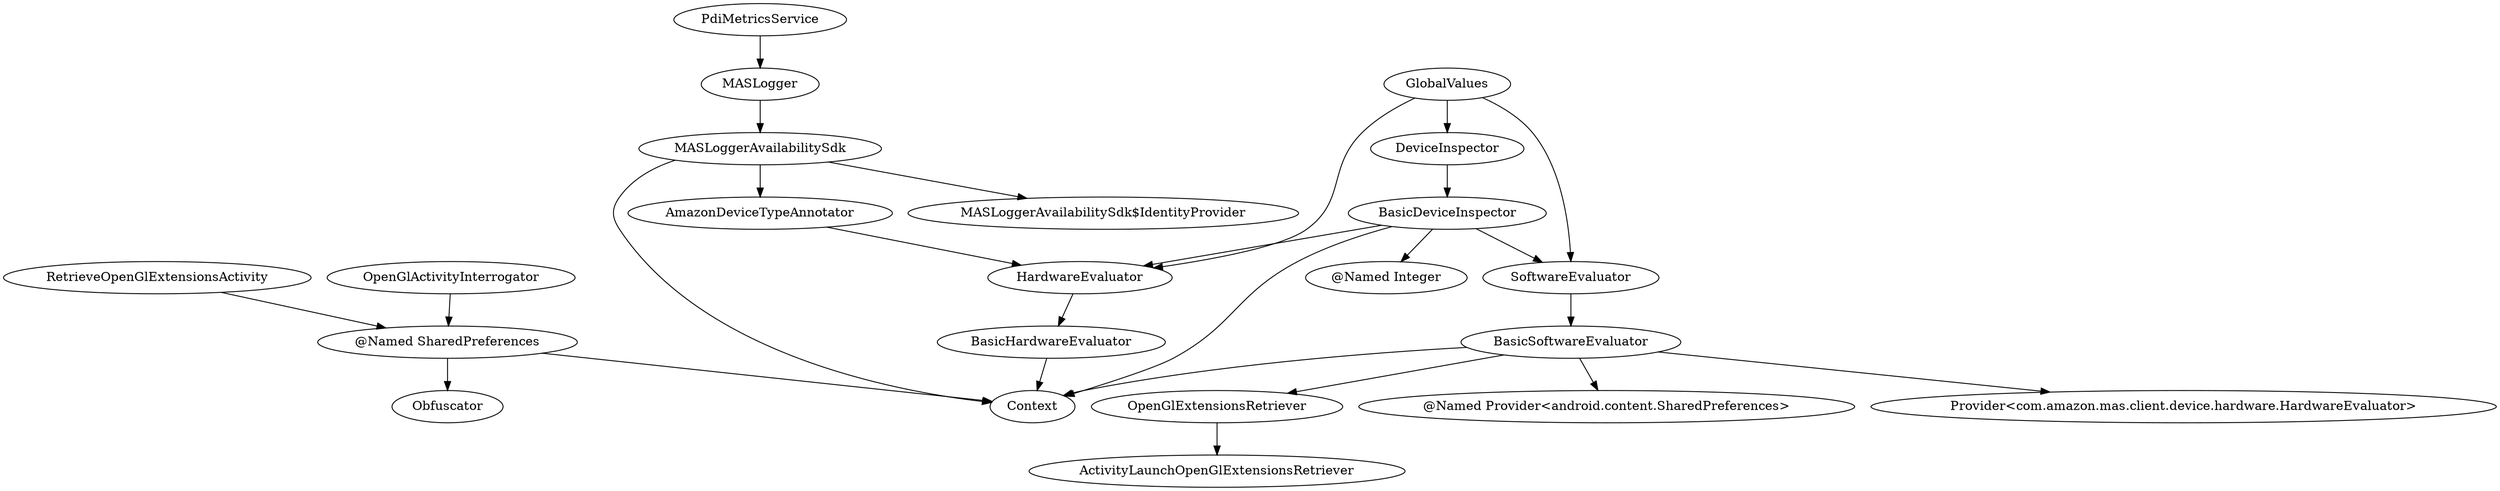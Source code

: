 digraph G1 {
  concentrate = true;
  n2 [label="@Named SharedPreferences"];
  n2 -> Context;
  n2 -> Obfuscator;
  AmazonDeviceTypeAnnotator -> HardwareEvaluator;
  n3 [label="@Named Integer"];
  BasicDeviceInspector -> n3;
  BasicDeviceInspector -> Context;
  BasicDeviceInspector -> HardwareEvaluator;
  BasicDeviceInspector -> SoftwareEvaluator;
  BasicHardwareEvaluator -> Context;
  n4 [label="@Named Provider<android.content.SharedPreferences>"];
  BasicSoftwareEvaluator -> n4;
  n5 [label="Provider<com.amazon.mas.client.device.hardware.HardwareEvaluator>"];
  BasicSoftwareEvaluator -> n5;
  BasicSoftwareEvaluator -> Context;
  BasicSoftwareEvaluator -> OpenGlExtensionsRetriever;
  DeviceInspector -> BasicDeviceInspector;
  GlobalValues -> DeviceInspector;
  GlobalValues -> HardwareEvaluator;
  GlobalValues -> SoftwareEvaluator;
  HardwareEvaluator -> BasicHardwareEvaluator;
  MASLogger -> MASLoggerAvailabilitySdk;
  MASLoggerAvailabilitySdk -> AmazonDeviceTypeAnnotator;
  MASLoggerAvailabilitySdk -> Context;
  n6 [label="MASLoggerAvailabilitySdk$IdentityProvider"];
  MASLoggerAvailabilitySdk -> n6;
  OpenGlActivityInterrogator -> n2;
  OpenGlExtensionsRetriever -> ActivityLaunchOpenGlExtensionsRetriever;
  PdiMetricsService -> MASLogger;
  RetrieveOpenGlExtensionsActivity -> n2;
  SoftwareEvaluator -> BasicSoftwareEvaluator;
}
